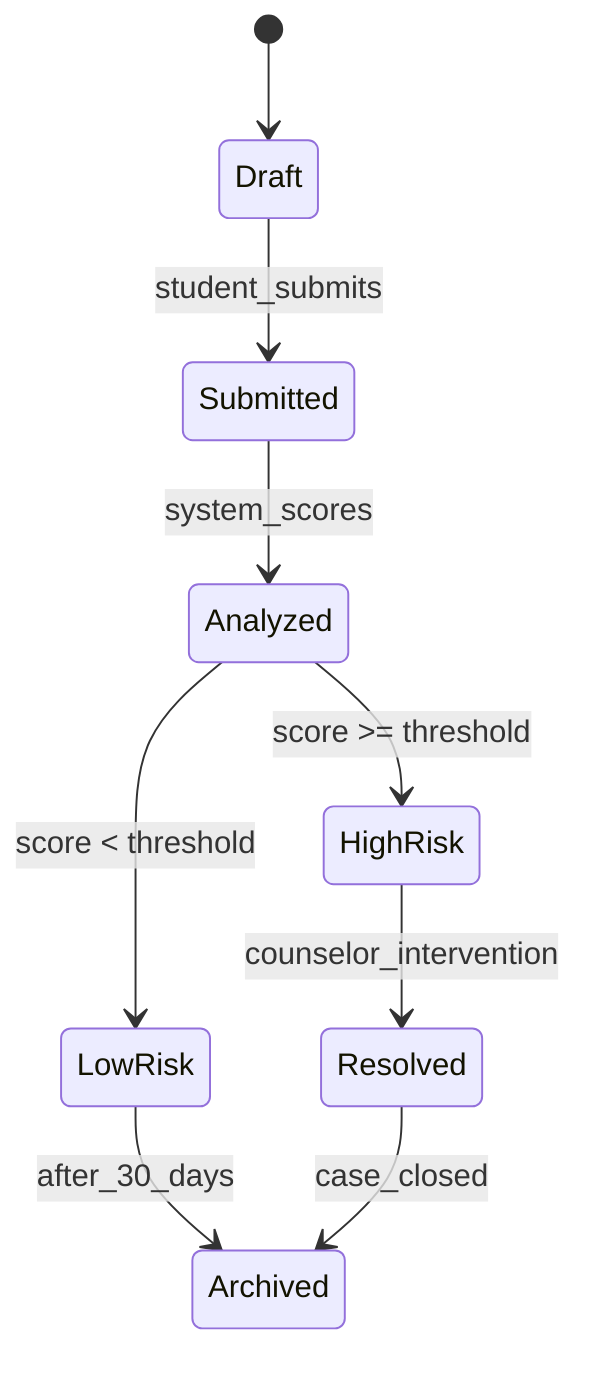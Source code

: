 stateDiagram-v2
    [*] --> Draft
    Draft --> Submitted: student_submits
    Submitted --> Analyzed: system_scores
    Analyzed --> HighRisk: score >= threshold
    Analyzed --> LowRisk: score < threshold
    HighRisk --> Resolved: counselor_intervention
    LowRisk --> Archived: after_30_days
    Resolved --> Archived: case_closed